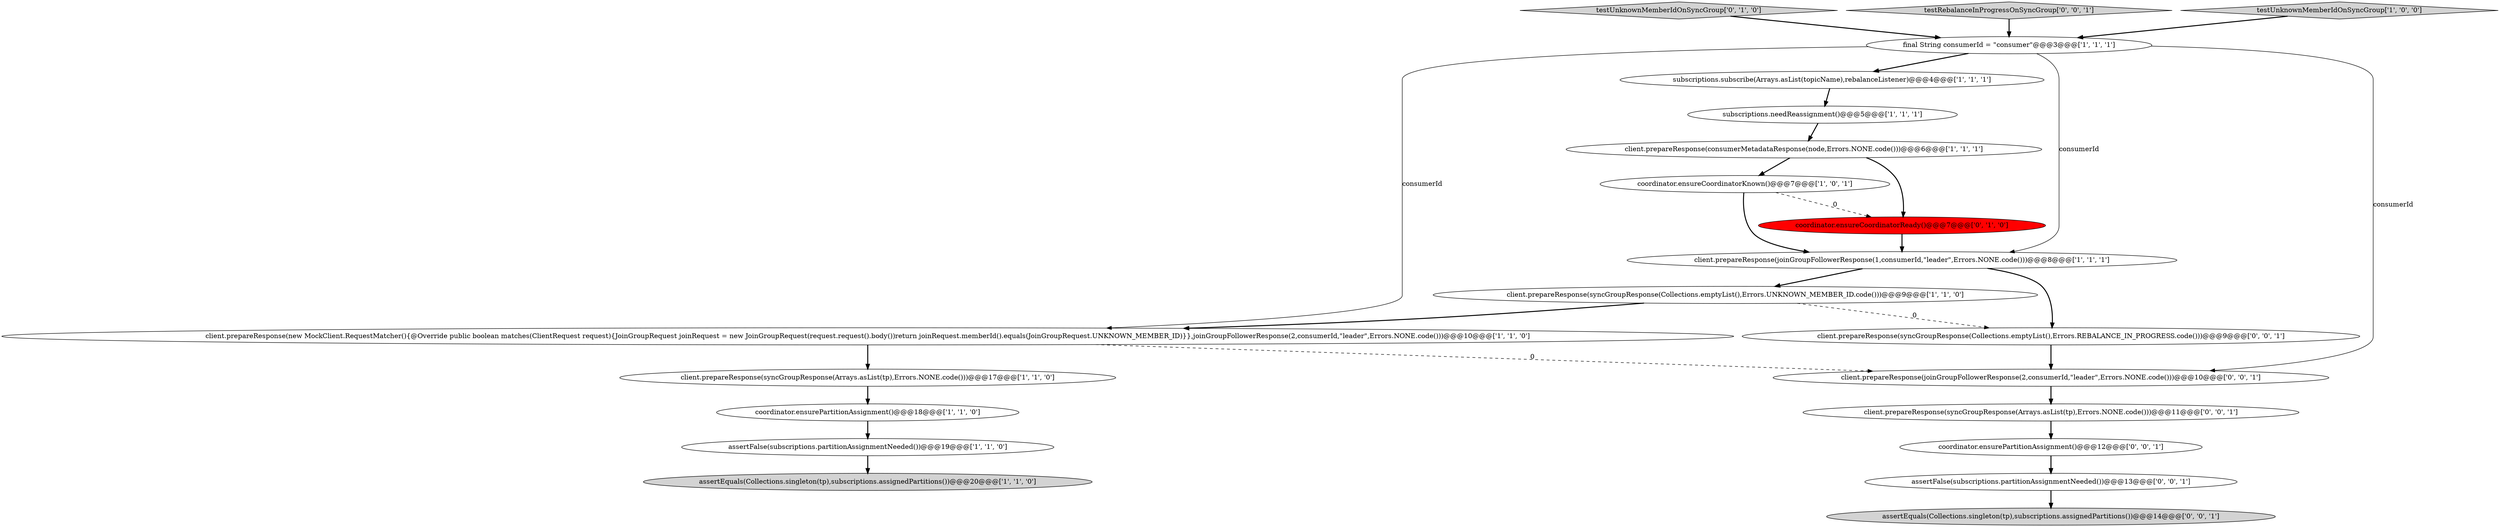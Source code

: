 digraph {
15 [style = filled, label = "client.prepareResponse(joinGroupFollowerResponse(2,consumerId,\"leader\",Errors.NONE.code()))@@@10@@@['0', '0', '1']", fillcolor = white, shape = ellipse image = "AAA0AAABBB3BBB"];
10 [style = filled, label = "subscriptions.needReassignment()@@@5@@@['1', '1', '1']", fillcolor = white, shape = ellipse image = "AAA0AAABBB1BBB"];
1 [style = filled, label = "assertFalse(subscriptions.partitionAssignmentNeeded())@@@19@@@['1', '1', '0']", fillcolor = white, shape = ellipse image = "AAA0AAABBB1BBB"];
14 [style = filled, label = "coordinator.ensureCoordinatorReady()@@@7@@@['0', '1', '0']", fillcolor = red, shape = ellipse image = "AAA1AAABBB2BBB"];
7 [style = filled, label = "client.prepareResponse(syncGroupResponse(Collections.emptyList(),Errors.UNKNOWN_MEMBER_ID.code()))@@@9@@@['1', '1', '0']", fillcolor = white, shape = ellipse image = "AAA0AAABBB1BBB"];
20 [style = filled, label = "client.prepareResponse(syncGroupResponse(Arrays.asList(tp),Errors.NONE.code()))@@@11@@@['0', '0', '1']", fillcolor = white, shape = ellipse image = "AAA0AAABBB3BBB"];
13 [style = filled, label = "testUnknownMemberIdOnSyncGroup['0', '1', '0']", fillcolor = lightgray, shape = diamond image = "AAA0AAABBB2BBB"];
0 [style = filled, label = "subscriptions.subscribe(Arrays.asList(topicName),rebalanceListener)@@@4@@@['1', '1', '1']", fillcolor = white, shape = ellipse image = "AAA0AAABBB1BBB"];
18 [style = filled, label = "assertFalse(subscriptions.partitionAssignmentNeeded())@@@13@@@['0', '0', '1']", fillcolor = white, shape = ellipse image = "AAA0AAABBB3BBB"];
17 [style = filled, label = "testRebalanceInProgressOnSyncGroup['0', '0', '1']", fillcolor = lightgray, shape = diamond image = "AAA0AAABBB3BBB"];
8 [style = filled, label = "assertEquals(Collections.singleton(tp),subscriptions.assignedPartitions())@@@20@@@['1', '1', '0']", fillcolor = lightgray, shape = ellipse image = "AAA0AAABBB1BBB"];
5 [style = filled, label = "client.prepareResponse(new MockClient.RequestMatcher(){@Override public boolean matches(ClientRequest request){JoinGroupRequest joinRequest = new JoinGroupRequest(request.request().body())return joinRequest.memberId().equals(JoinGroupRequest.UNKNOWN_MEMBER_ID)}},joinGroupFollowerResponse(2,consumerId,\"leader\",Errors.NONE.code()))@@@10@@@['1', '1', '0']", fillcolor = white, shape = ellipse image = "AAA0AAABBB1BBB"];
6 [style = filled, label = "client.prepareResponse(joinGroupFollowerResponse(1,consumerId,\"leader\",Errors.NONE.code()))@@@8@@@['1', '1', '1']", fillcolor = white, shape = ellipse image = "AAA0AAABBB1BBB"];
12 [style = filled, label = "coordinator.ensureCoordinatorKnown()@@@7@@@['1', '0', '1']", fillcolor = white, shape = ellipse image = "AAA0AAABBB1BBB"];
3 [style = filled, label = "coordinator.ensurePartitionAssignment()@@@18@@@['1', '1', '0']", fillcolor = white, shape = ellipse image = "AAA0AAABBB1BBB"];
19 [style = filled, label = "client.prepareResponse(syncGroupResponse(Collections.emptyList(),Errors.REBALANCE_IN_PROGRESS.code()))@@@9@@@['0', '0', '1']", fillcolor = white, shape = ellipse image = "AAA0AAABBB3BBB"];
11 [style = filled, label = "testUnknownMemberIdOnSyncGroup['1', '0', '0']", fillcolor = lightgray, shape = diamond image = "AAA0AAABBB1BBB"];
16 [style = filled, label = "assertEquals(Collections.singleton(tp),subscriptions.assignedPartitions())@@@14@@@['0', '0', '1']", fillcolor = lightgray, shape = ellipse image = "AAA0AAABBB3BBB"];
21 [style = filled, label = "coordinator.ensurePartitionAssignment()@@@12@@@['0', '0', '1']", fillcolor = white, shape = ellipse image = "AAA0AAABBB3BBB"];
2 [style = filled, label = "final String consumerId = \"consumer\"@@@3@@@['1', '1', '1']", fillcolor = white, shape = ellipse image = "AAA0AAABBB1BBB"];
4 [style = filled, label = "client.prepareResponse(syncGroupResponse(Arrays.asList(tp),Errors.NONE.code()))@@@17@@@['1', '1', '0']", fillcolor = white, shape = ellipse image = "AAA0AAABBB1BBB"];
9 [style = filled, label = "client.prepareResponse(consumerMetadataResponse(node,Errors.NONE.code()))@@@6@@@['1', '1', '1']", fillcolor = white, shape = ellipse image = "AAA0AAABBB1BBB"];
4->3 [style = bold, label=""];
1->8 [style = bold, label=""];
3->1 [style = bold, label=""];
2->5 [style = solid, label="consumerId"];
6->19 [style = bold, label=""];
12->6 [style = bold, label=""];
21->18 [style = bold, label=""];
11->2 [style = bold, label=""];
20->21 [style = bold, label=""];
0->10 [style = bold, label=""];
2->0 [style = bold, label=""];
7->5 [style = bold, label=""];
12->14 [style = dashed, label="0"];
17->2 [style = bold, label=""];
7->19 [style = dashed, label="0"];
15->20 [style = bold, label=""];
5->4 [style = bold, label=""];
9->14 [style = bold, label=""];
2->15 [style = solid, label="consumerId"];
10->9 [style = bold, label=""];
9->12 [style = bold, label=""];
19->15 [style = bold, label=""];
6->7 [style = bold, label=""];
5->15 [style = dashed, label="0"];
14->6 [style = bold, label=""];
2->6 [style = solid, label="consumerId"];
13->2 [style = bold, label=""];
18->16 [style = bold, label=""];
}
